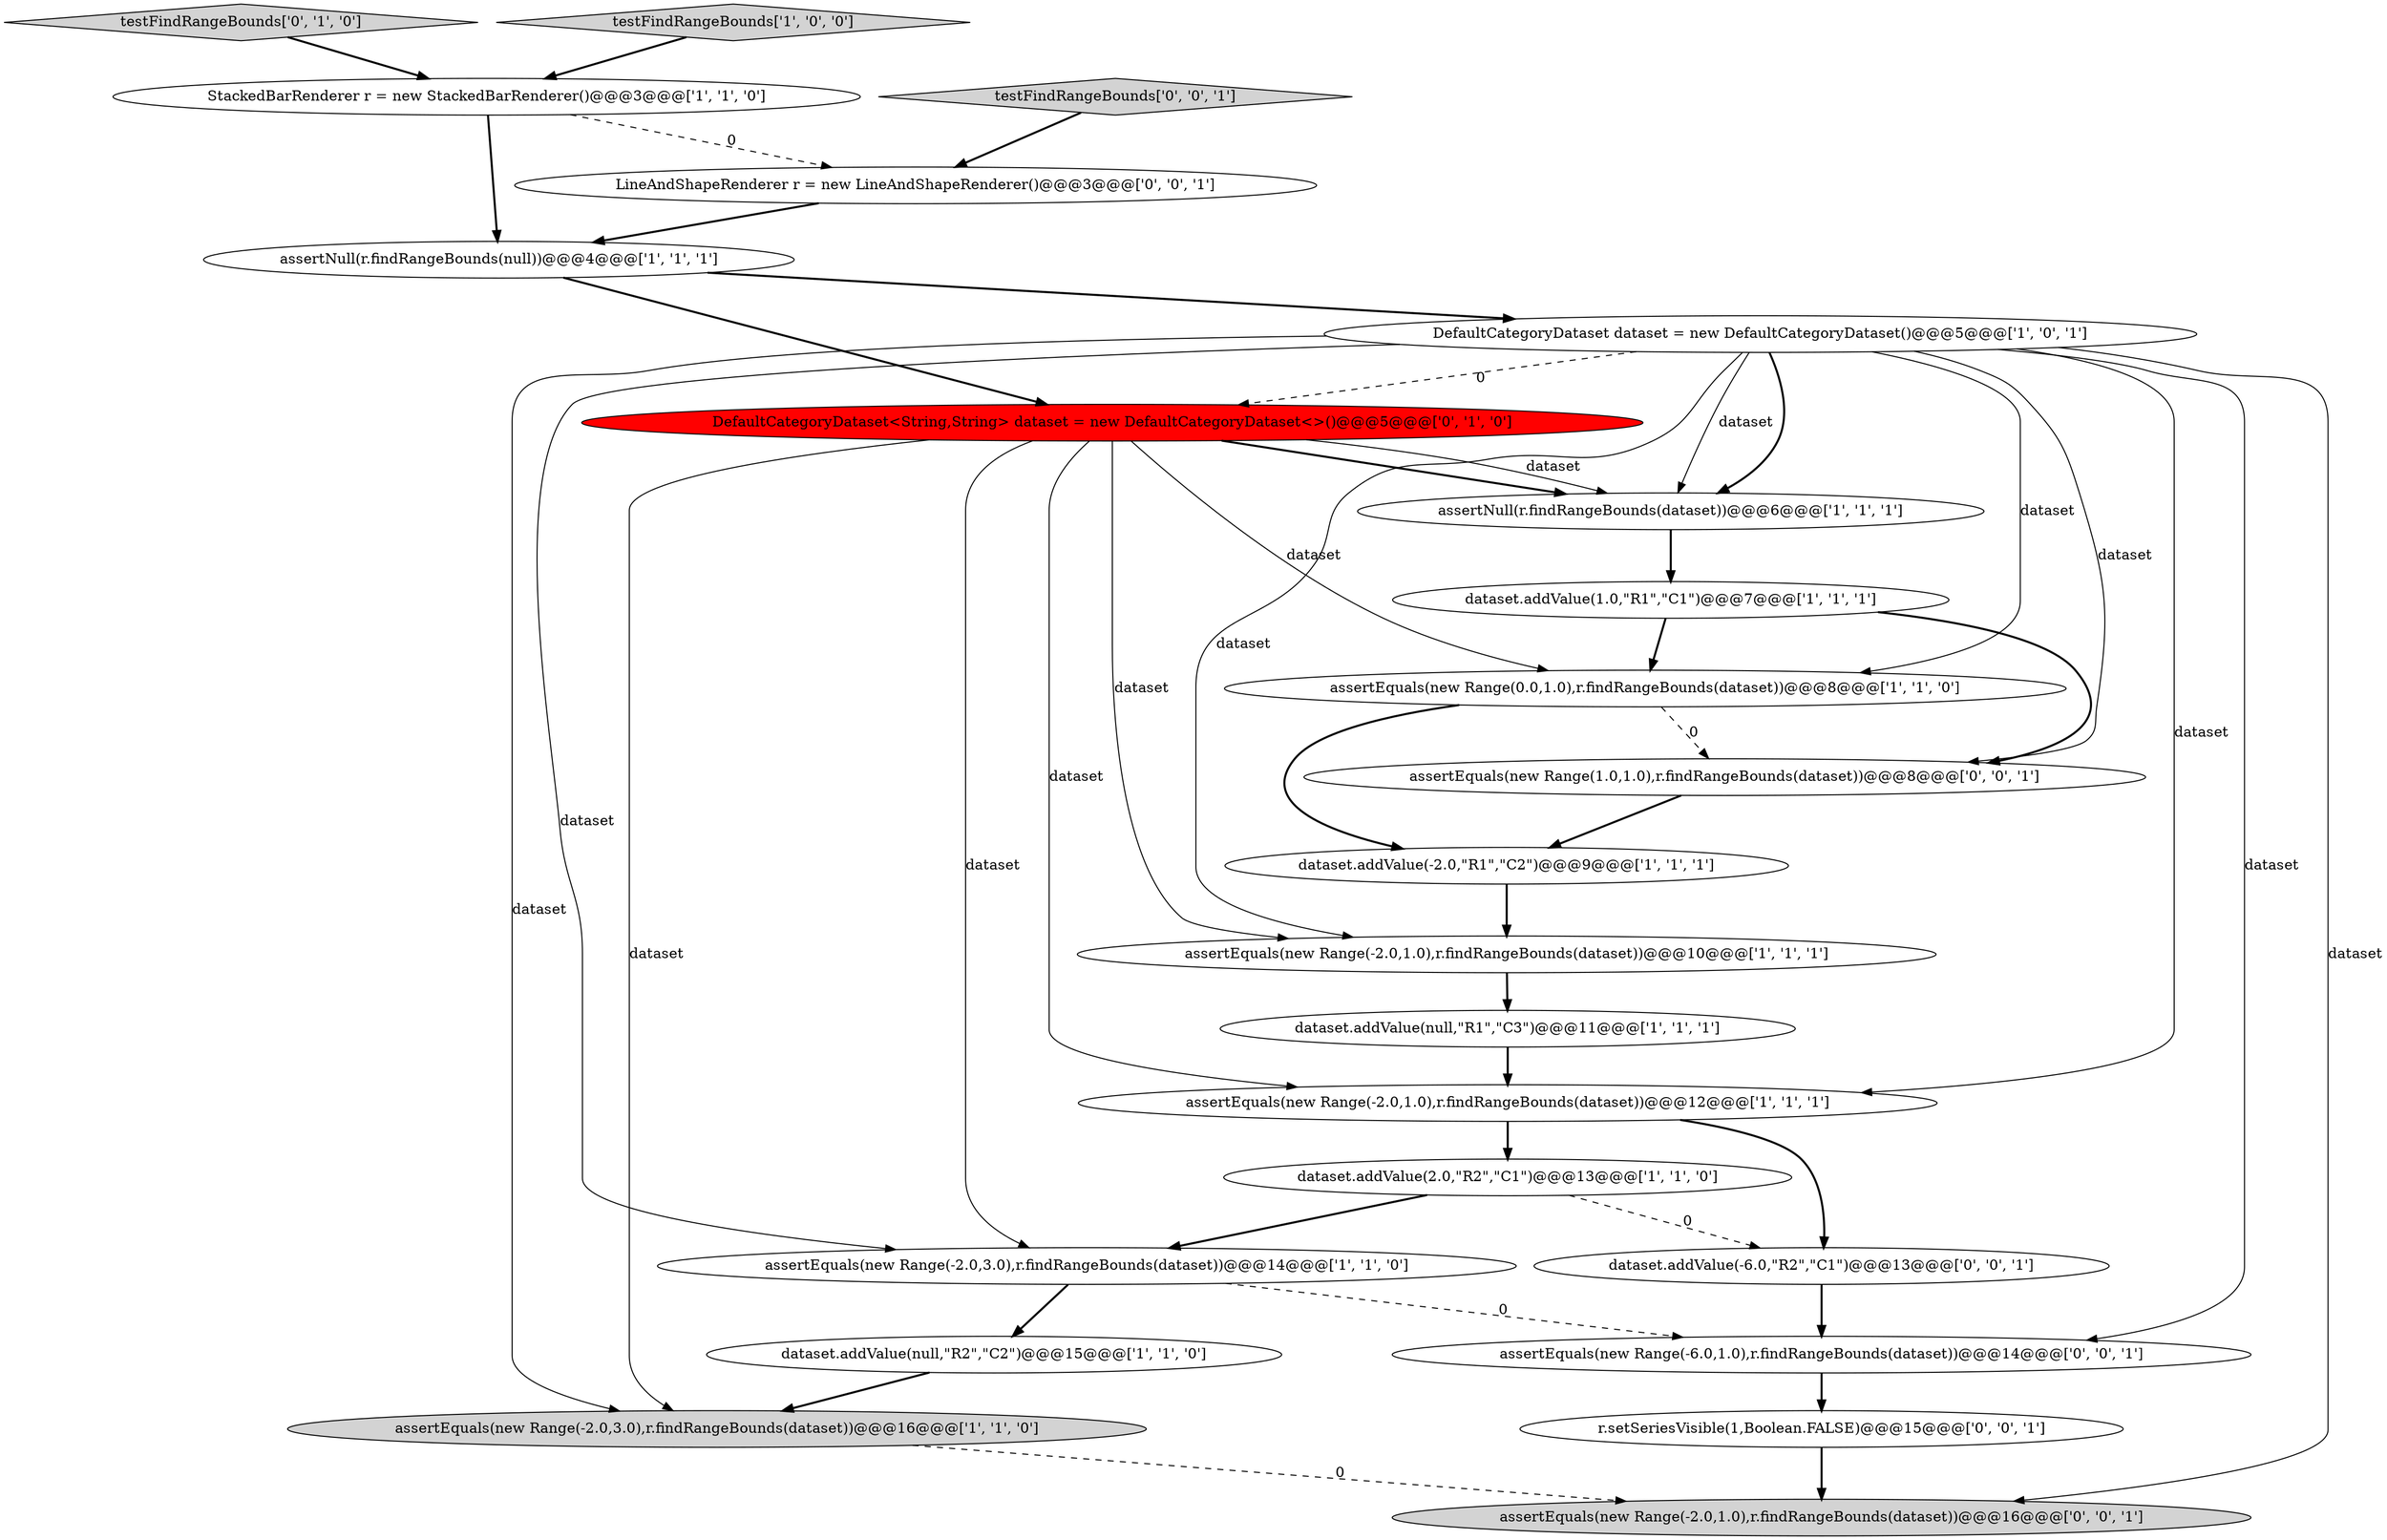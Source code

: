 digraph {
2 [style = filled, label = "dataset.addValue(null,\"R1\",\"C3\")@@@11@@@['1', '1', '1']", fillcolor = white, shape = ellipse image = "AAA0AAABBB1BBB"];
20 [style = filled, label = "LineAndShapeRenderer r = new LineAndShapeRenderer()@@@3@@@['0', '0', '1']", fillcolor = white, shape = ellipse image = "AAA0AAABBB3BBB"];
15 [style = filled, label = "testFindRangeBounds['0', '1', '0']", fillcolor = lightgray, shape = diamond image = "AAA0AAABBB2BBB"];
17 [style = filled, label = "r.setSeriesVisible(1,Boolean.FALSE)@@@15@@@['0', '0', '1']", fillcolor = white, shape = ellipse image = "AAA0AAABBB3BBB"];
22 [style = filled, label = "assertEquals(new Range(-2.0,1.0),r.findRangeBounds(dataset))@@@16@@@['0', '0', '1']", fillcolor = lightgray, shape = ellipse image = "AAA0AAABBB3BBB"];
11 [style = filled, label = "StackedBarRenderer r = new StackedBarRenderer()@@@3@@@['1', '1', '0']", fillcolor = white, shape = ellipse image = "AAA0AAABBB1BBB"];
5 [style = filled, label = "DefaultCategoryDataset dataset = new DefaultCategoryDataset()@@@5@@@['1', '0', '1']", fillcolor = white, shape = ellipse image = "AAA0AAABBB1BBB"];
9 [style = filled, label = "dataset.addValue(1.0,\"R1\",\"C1\")@@@7@@@['1', '1', '1']", fillcolor = white, shape = ellipse image = "AAA0AAABBB1BBB"];
1 [style = filled, label = "dataset.addValue(null,\"R2\",\"C2\")@@@15@@@['1', '1', '0']", fillcolor = white, shape = ellipse image = "AAA0AAABBB1BBB"];
7 [style = filled, label = "assertEquals(new Range(-2.0,1.0),r.findRangeBounds(dataset))@@@12@@@['1', '1', '1']", fillcolor = white, shape = ellipse image = "AAA0AAABBB1BBB"];
8 [style = filled, label = "assertEquals(new Range(-2.0,3.0),r.findRangeBounds(dataset))@@@16@@@['1', '1', '0']", fillcolor = lightgray, shape = ellipse image = "AAA0AAABBB1BBB"];
3 [style = filled, label = "dataset.addValue(2.0,\"R2\",\"C1\")@@@13@@@['1', '1', '0']", fillcolor = white, shape = ellipse image = "AAA0AAABBB1BBB"];
18 [style = filled, label = "assertEquals(new Range(1.0,1.0),r.findRangeBounds(dataset))@@@8@@@['0', '0', '1']", fillcolor = white, shape = ellipse image = "AAA0AAABBB3BBB"];
12 [style = filled, label = "assertEquals(new Range(-2.0,3.0),r.findRangeBounds(dataset))@@@14@@@['1', '1', '0']", fillcolor = white, shape = ellipse image = "AAA0AAABBB1BBB"];
14 [style = filled, label = "assertNull(r.findRangeBounds(dataset))@@@6@@@['1', '1', '1']", fillcolor = white, shape = ellipse image = "AAA0AAABBB1BBB"];
23 [style = filled, label = "testFindRangeBounds['0', '0', '1']", fillcolor = lightgray, shape = diamond image = "AAA0AAABBB3BBB"];
16 [style = filled, label = "DefaultCategoryDataset<String,String> dataset = new DefaultCategoryDataset<>()@@@5@@@['0', '1', '0']", fillcolor = red, shape = ellipse image = "AAA1AAABBB2BBB"];
0 [style = filled, label = "assertEquals(new Range(0.0,1.0),r.findRangeBounds(dataset))@@@8@@@['1', '1', '0']", fillcolor = white, shape = ellipse image = "AAA0AAABBB1BBB"];
4 [style = filled, label = "assertEquals(new Range(-2.0,1.0),r.findRangeBounds(dataset))@@@10@@@['1', '1', '1']", fillcolor = white, shape = ellipse image = "AAA0AAABBB1BBB"];
21 [style = filled, label = "dataset.addValue(-6.0,\"R2\",\"C1\")@@@13@@@['0', '0', '1']", fillcolor = white, shape = ellipse image = "AAA0AAABBB3BBB"];
6 [style = filled, label = "dataset.addValue(-2.0,\"R1\",\"C2\")@@@9@@@['1', '1', '1']", fillcolor = white, shape = ellipse image = "AAA0AAABBB1BBB"];
13 [style = filled, label = "assertNull(r.findRangeBounds(null))@@@4@@@['1', '1', '1']", fillcolor = white, shape = ellipse image = "AAA0AAABBB1BBB"];
10 [style = filled, label = "testFindRangeBounds['1', '0', '0']", fillcolor = lightgray, shape = diamond image = "AAA0AAABBB1BBB"];
19 [style = filled, label = "assertEquals(new Range(-6.0,1.0),r.findRangeBounds(dataset))@@@14@@@['0', '0', '1']", fillcolor = white, shape = ellipse image = "AAA0AAABBB3BBB"];
16->0 [style = solid, label="dataset"];
23->20 [style = bold, label=""];
5->4 [style = solid, label="dataset"];
16->14 [style = solid, label="dataset"];
20->13 [style = bold, label=""];
1->8 [style = bold, label=""];
5->0 [style = solid, label="dataset"];
9->0 [style = bold, label=""];
11->20 [style = dashed, label="0"];
21->19 [style = bold, label=""];
3->21 [style = dashed, label="0"];
0->6 [style = bold, label=""];
5->7 [style = solid, label="dataset"];
5->8 [style = solid, label="dataset"];
4->2 [style = bold, label=""];
19->17 [style = bold, label=""];
5->14 [style = bold, label=""];
3->12 [style = bold, label=""];
17->22 [style = bold, label=""];
12->1 [style = bold, label=""];
13->16 [style = bold, label=""];
7->3 [style = bold, label=""];
16->7 [style = solid, label="dataset"];
5->22 [style = solid, label="dataset"];
5->16 [style = dashed, label="0"];
8->22 [style = dashed, label="0"];
6->4 [style = bold, label=""];
9->18 [style = bold, label=""];
15->11 [style = bold, label=""];
12->19 [style = dashed, label="0"];
18->6 [style = bold, label=""];
11->13 [style = bold, label=""];
5->12 [style = solid, label="dataset"];
5->14 [style = solid, label="dataset"];
5->19 [style = solid, label="dataset"];
16->12 [style = solid, label="dataset"];
13->5 [style = bold, label=""];
7->21 [style = bold, label=""];
0->18 [style = dashed, label="0"];
16->14 [style = bold, label=""];
16->8 [style = solid, label="dataset"];
14->9 [style = bold, label=""];
2->7 [style = bold, label=""];
16->4 [style = solid, label="dataset"];
5->18 [style = solid, label="dataset"];
10->11 [style = bold, label=""];
}
